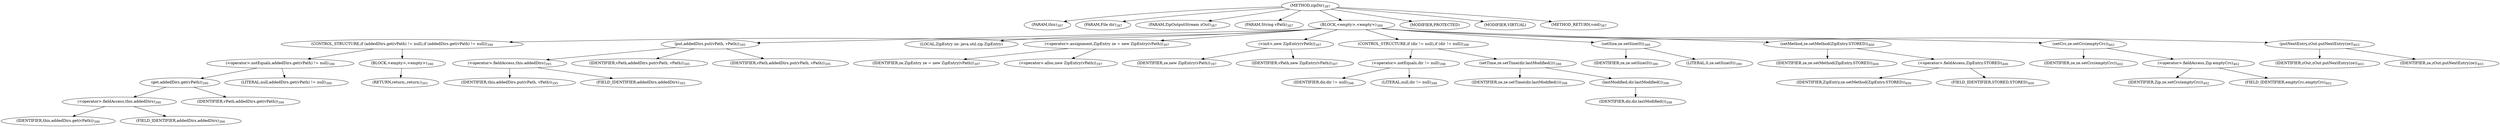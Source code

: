 digraph "zipDir" {  
"1116" [label = <(METHOD,zipDir)<SUB>387</SUB>> ]
"1117" [label = <(PARAM,this)<SUB>387</SUB>> ]
"1118" [label = <(PARAM,File dir)<SUB>387</SUB>> ]
"1119" [label = <(PARAM,ZipOutputStream zOut)<SUB>387</SUB>> ]
"1120" [label = <(PARAM,String vPath)<SUB>387</SUB>> ]
"1121" [label = <(BLOCK,&lt;empty&gt;,&lt;empty&gt;)<SUB>389</SUB>> ]
"1122" [label = <(CONTROL_STRUCTURE,if (addedDirs.get(vPath) != null),if (addedDirs.get(vPath) != null))<SUB>390</SUB>> ]
"1123" [label = <(&lt;operator&gt;.notEquals,addedDirs.get(vPath) != null)<SUB>390</SUB>> ]
"1124" [label = <(get,addedDirs.get(vPath))<SUB>390</SUB>> ]
"1125" [label = <(&lt;operator&gt;.fieldAccess,this.addedDirs)<SUB>390</SUB>> ]
"1126" [label = <(IDENTIFIER,this,addedDirs.get(vPath))<SUB>390</SUB>> ]
"1127" [label = <(FIELD_IDENTIFIER,addedDirs,addedDirs)<SUB>390</SUB>> ]
"1128" [label = <(IDENTIFIER,vPath,addedDirs.get(vPath))<SUB>390</SUB>> ]
"1129" [label = <(LITERAL,null,addedDirs.get(vPath) != null)<SUB>390</SUB>> ]
"1130" [label = <(BLOCK,&lt;empty&gt;,&lt;empty&gt;)<SUB>390</SUB>> ]
"1131" [label = <(RETURN,return;,return;)<SUB>393</SUB>> ]
"1132" [label = <(put,addedDirs.put(vPath, vPath))<SUB>395</SUB>> ]
"1133" [label = <(&lt;operator&gt;.fieldAccess,this.addedDirs)<SUB>395</SUB>> ]
"1134" [label = <(IDENTIFIER,this,addedDirs.put(vPath, vPath))<SUB>395</SUB>> ]
"1135" [label = <(FIELD_IDENTIFIER,addedDirs,addedDirs)<SUB>395</SUB>> ]
"1136" [label = <(IDENTIFIER,vPath,addedDirs.put(vPath, vPath))<SUB>395</SUB>> ]
"1137" [label = <(IDENTIFIER,vPath,addedDirs.put(vPath, vPath))<SUB>395</SUB>> ]
"48" [label = <(LOCAL,ZipEntry ze: java.util.zip.ZipEntry)> ]
"1138" [label = <(&lt;operator&gt;.assignment,ZipEntry ze = new ZipEntry(vPath))<SUB>397</SUB>> ]
"1139" [label = <(IDENTIFIER,ze,ZipEntry ze = new ZipEntry(vPath))<SUB>397</SUB>> ]
"1140" [label = <(&lt;operator&gt;.alloc,new ZipEntry(vPath))<SUB>397</SUB>> ]
"1141" [label = <(&lt;init&gt;,new ZipEntry(vPath))<SUB>397</SUB>> ]
"47" [label = <(IDENTIFIER,ze,new ZipEntry(vPath))<SUB>397</SUB>> ]
"1142" [label = <(IDENTIFIER,vPath,new ZipEntry(vPath))<SUB>397</SUB>> ]
"1143" [label = <(CONTROL_STRUCTURE,if (dir != null),if (dir != null))<SUB>398</SUB>> ]
"1144" [label = <(&lt;operator&gt;.notEquals,dir != null)<SUB>398</SUB>> ]
"1145" [label = <(IDENTIFIER,dir,dir != null)<SUB>398</SUB>> ]
"1146" [label = <(LITERAL,null,dir != null)<SUB>398</SUB>> ]
"1147" [label = <(setTime,ze.setTime(dir.lastModified()))<SUB>398</SUB>> ]
"1148" [label = <(IDENTIFIER,ze,ze.setTime(dir.lastModified()))<SUB>398</SUB>> ]
"1149" [label = <(lastModified,dir.lastModified())<SUB>398</SUB>> ]
"1150" [label = <(IDENTIFIER,dir,dir.lastModified())<SUB>398</SUB>> ]
"1151" [label = <(setSize,ze.setSize(0))<SUB>399</SUB>> ]
"1152" [label = <(IDENTIFIER,ze,ze.setSize(0))<SUB>399</SUB>> ]
"1153" [label = <(LITERAL,0,ze.setSize(0))<SUB>399</SUB>> ]
"1154" [label = <(setMethod,ze.setMethod(ZipEntry.STORED))<SUB>400</SUB>> ]
"1155" [label = <(IDENTIFIER,ze,ze.setMethod(ZipEntry.STORED))<SUB>400</SUB>> ]
"1156" [label = <(&lt;operator&gt;.fieldAccess,ZipEntry.STORED)<SUB>400</SUB>> ]
"1157" [label = <(IDENTIFIER,ZipEntry,ze.setMethod(ZipEntry.STORED))<SUB>400</SUB>> ]
"1158" [label = <(FIELD_IDENTIFIER,STORED,STORED)<SUB>400</SUB>> ]
"1159" [label = <(setCrc,ze.setCrc(emptyCrc))<SUB>402</SUB>> ]
"1160" [label = <(IDENTIFIER,ze,ze.setCrc(emptyCrc))<SUB>402</SUB>> ]
"1161" [label = <(&lt;operator&gt;.fieldAccess,Zip.emptyCrc)<SUB>402</SUB>> ]
"1162" [label = <(IDENTIFIER,Zip,ze.setCrc(emptyCrc))<SUB>402</SUB>> ]
"1163" [label = <(FIELD_IDENTIFIER,emptyCrc,emptyCrc)<SUB>402</SUB>> ]
"1164" [label = <(putNextEntry,zOut.putNextEntry(ze))<SUB>403</SUB>> ]
"1165" [label = <(IDENTIFIER,zOut,zOut.putNextEntry(ze))<SUB>403</SUB>> ]
"1166" [label = <(IDENTIFIER,ze,zOut.putNextEntry(ze))<SUB>403</SUB>> ]
"1167" [label = <(MODIFIER,PROTECTED)> ]
"1168" [label = <(MODIFIER,VIRTUAL)> ]
"1169" [label = <(METHOD_RETURN,void)<SUB>387</SUB>> ]
  "1116" -> "1117" 
  "1116" -> "1118" 
  "1116" -> "1119" 
  "1116" -> "1120" 
  "1116" -> "1121" 
  "1116" -> "1167" 
  "1116" -> "1168" 
  "1116" -> "1169" 
  "1121" -> "1122" 
  "1121" -> "1132" 
  "1121" -> "48" 
  "1121" -> "1138" 
  "1121" -> "1141" 
  "1121" -> "1143" 
  "1121" -> "1151" 
  "1121" -> "1154" 
  "1121" -> "1159" 
  "1121" -> "1164" 
  "1122" -> "1123" 
  "1122" -> "1130" 
  "1123" -> "1124" 
  "1123" -> "1129" 
  "1124" -> "1125" 
  "1124" -> "1128" 
  "1125" -> "1126" 
  "1125" -> "1127" 
  "1130" -> "1131" 
  "1132" -> "1133" 
  "1132" -> "1136" 
  "1132" -> "1137" 
  "1133" -> "1134" 
  "1133" -> "1135" 
  "1138" -> "1139" 
  "1138" -> "1140" 
  "1141" -> "47" 
  "1141" -> "1142" 
  "1143" -> "1144" 
  "1143" -> "1147" 
  "1144" -> "1145" 
  "1144" -> "1146" 
  "1147" -> "1148" 
  "1147" -> "1149" 
  "1149" -> "1150" 
  "1151" -> "1152" 
  "1151" -> "1153" 
  "1154" -> "1155" 
  "1154" -> "1156" 
  "1156" -> "1157" 
  "1156" -> "1158" 
  "1159" -> "1160" 
  "1159" -> "1161" 
  "1161" -> "1162" 
  "1161" -> "1163" 
  "1164" -> "1165" 
  "1164" -> "1166" 
}
